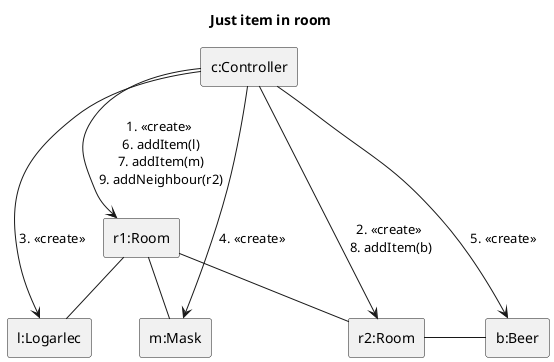 @startuml just_item_in_room

title Just item in room
rectangle "c:Controller" as c
rectangle "l:Logarlec" as l
rectangle "m:Mask"as m
rectangle "b:Beer" as b
rectangle "r2:Room" as r2
rectangle "r1:Room" as r1

c-d->r1: 1. <<create>>\n 6. addItem(l)\n 7. addItem(m)\n 9. addNeighbour(r2)
c-d->r2: 2. <<create>>\n 8. addItem(b)
c->l: 3. <<create>>
c->m: 4. <<create>>
c->b: 5. <<create>>
r1-d-r2
r1-d-l
r1-d-m
r2-b


@enduml

